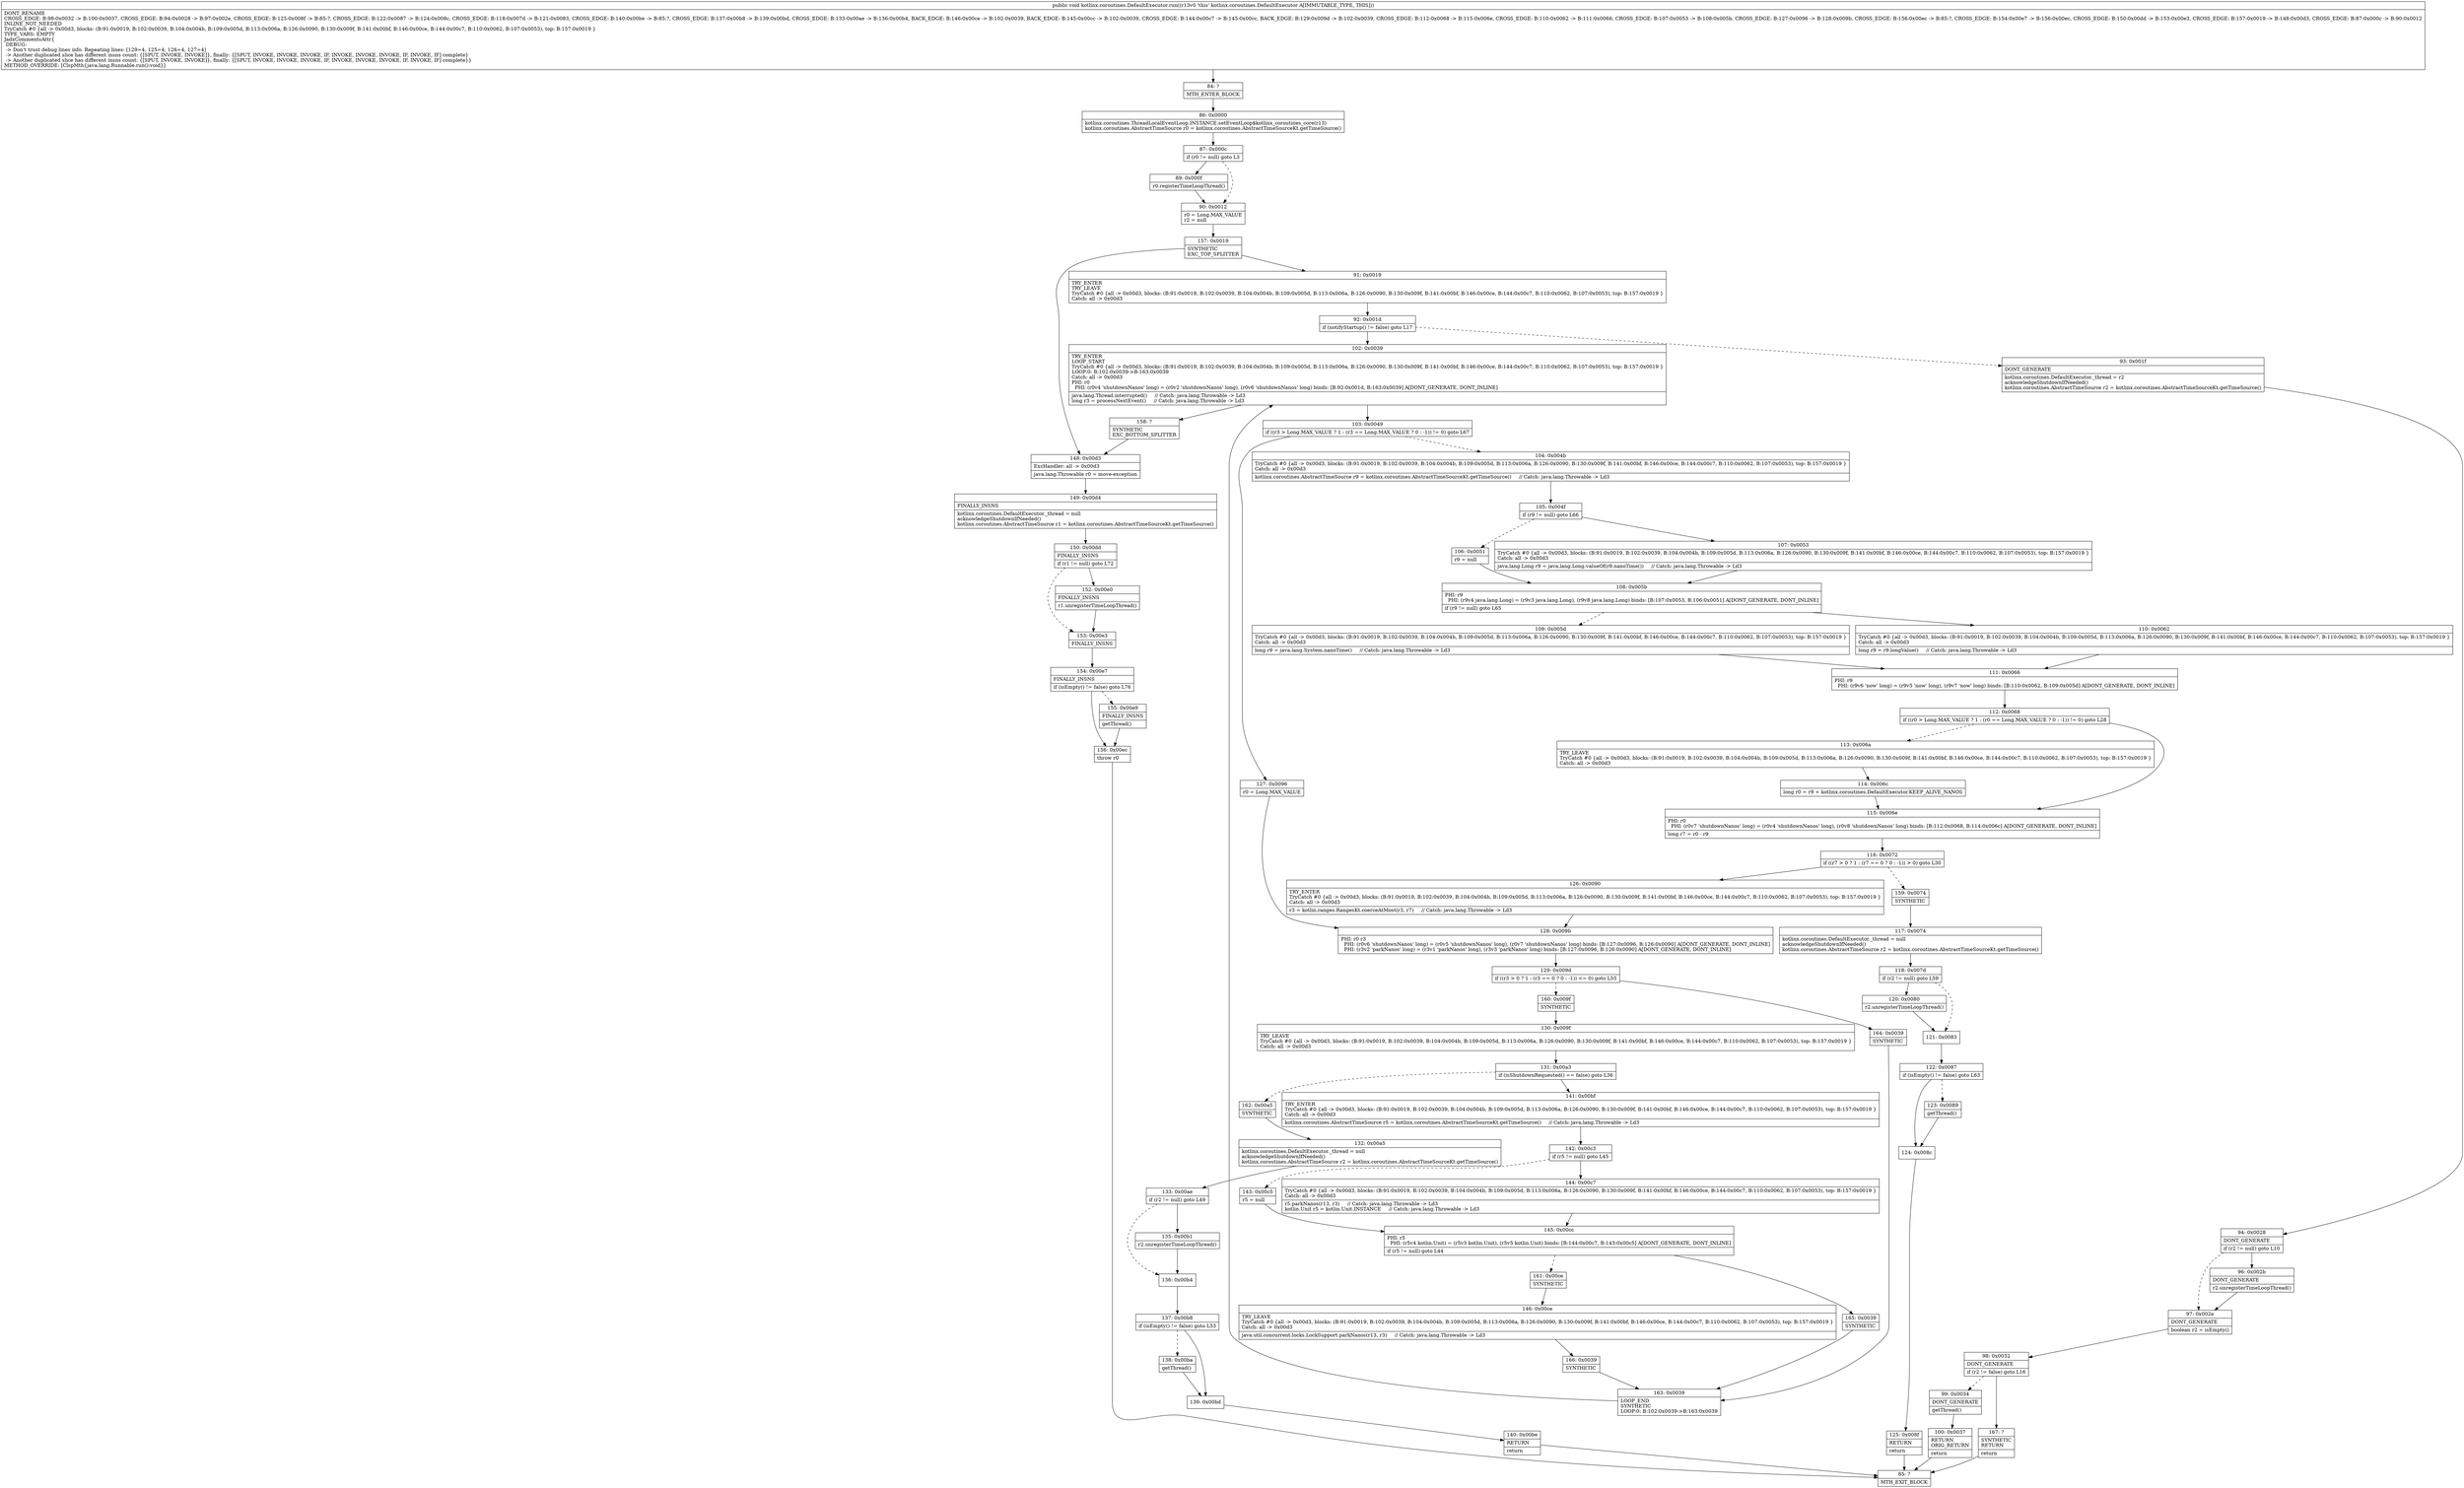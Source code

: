 digraph "CFG forkotlinx.coroutines.DefaultExecutor.run()V" {
Node_84 [shape=record,label="{84\:\ ?|MTH_ENTER_BLOCK\l}"];
Node_86 [shape=record,label="{86\:\ 0x0000|kotlinx.coroutines.ThreadLocalEventLoop.INSTANCE.setEventLoop$kotlinx_coroutines_core(r13)\lkotlinx.coroutines.AbstractTimeSource r0 = kotlinx.coroutines.AbstractTimeSourceKt.getTimeSource()\l}"];
Node_87 [shape=record,label="{87\:\ 0x000c|if (r0 != null) goto L3\l}"];
Node_89 [shape=record,label="{89\:\ 0x000f|r0.registerTimeLoopThread()\l}"];
Node_90 [shape=record,label="{90\:\ 0x0012|r0 = Long.MAX_VALUE\lr2 = null\l}"];
Node_157 [shape=record,label="{157\:\ 0x0019|SYNTHETIC\lEXC_TOP_SPLITTER\l}"];
Node_91 [shape=record,label="{91\:\ 0x0019|TRY_ENTER\lTRY_LEAVE\lTryCatch #0 \{all \-\> 0x00d3, blocks: (B:91:0x0019, B:102:0x0039, B:104:0x004b, B:109:0x005d, B:113:0x006a, B:126:0x0090, B:130:0x009f, B:141:0x00bf, B:146:0x00ce, B:144:0x00c7, B:110:0x0062, B:107:0x0053), top: B:157:0x0019 \}\lCatch: all \-\> 0x00d3\l}"];
Node_92 [shape=record,label="{92\:\ 0x001d|if (notifyStartup() != false) goto L17\l}"];
Node_93 [shape=record,label="{93\:\ 0x001f|DONT_GENERATE\l|kotlinx.coroutines.DefaultExecutor._thread = r2\lacknowledgeShutdownIfNeeded()\lkotlinx.coroutines.AbstractTimeSource r2 = kotlinx.coroutines.AbstractTimeSourceKt.getTimeSource()\l}"];
Node_94 [shape=record,label="{94\:\ 0x0028|DONT_GENERATE\l|if (r2 != null) goto L10\l}"];
Node_96 [shape=record,label="{96\:\ 0x002b|DONT_GENERATE\l|r2.unregisterTimeLoopThread()\l}"];
Node_97 [shape=record,label="{97\:\ 0x002e|DONT_GENERATE\l|boolean r2 = isEmpty()\l}"];
Node_98 [shape=record,label="{98\:\ 0x0032|DONT_GENERATE\l|if (r2 != false) goto L16\l}"];
Node_99 [shape=record,label="{99\:\ 0x0034|DONT_GENERATE\l|getThread()\l}"];
Node_100 [shape=record,label="{100\:\ 0x0037|RETURN\lORIG_RETURN\l|return\l}"];
Node_85 [shape=record,label="{85\:\ ?|MTH_EXIT_BLOCK\l}"];
Node_167 [shape=record,label="{167\:\ ?|SYNTHETIC\lRETURN\l|return\l}"];
Node_102 [shape=record,label="{102\:\ 0x0039|TRY_ENTER\lLOOP_START\lTryCatch #0 \{all \-\> 0x00d3, blocks: (B:91:0x0019, B:102:0x0039, B:104:0x004b, B:109:0x005d, B:113:0x006a, B:126:0x0090, B:130:0x009f, B:141:0x00bf, B:146:0x00ce, B:144:0x00c7, B:110:0x0062, B:107:0x0053), top: B:157:0x0019 \}\lLOOP:0: B:102:0x0039\-\>B:163:0x0039\lCatch: all \-\> 0x00d3\lPHI: r0 \l  PHI: (r0v4 'shutdownNanos' long) = (r0v2 'shutdownNanos' long), (r0v6 'shutdownNanos' long) binds: [B:92:0x001d, B:163:0x0039] A[DONT_GENERATE, DONT_INLINE]\l|java.lang.Thread.interrupted()     \/\/ Catch: java.lang.Throwable \-\> Ld3\llong r3 = processNextEvent()     \/\/ Catch: java.lang.Throwable \-\> Ld3\l}"];
Node_103 [shape=record,label="{103\:\ 0x0049|if ((r3 \> Long.MAX_VALUE ? 1 : (r3 == Long.MAX_VALUE ? 0 : \-1)) != 0) goto L67\l}"];
Node_104 [shape=record,label="{104\:\ 0x004b|TryCatch #0 \{all \-\> 0x00d3, blocks: (B:91:0x0019, B:102:0x0039, B:104:0x004b, B:109:0x005d, B:113:0x006a, B:126:0x0090, B:130:0x009f, B:141:0x00bf, B:146:0x00ce, B:144:0x00c7, B:110:0x0062, B:107:0x0053), top: B:157:0x0019 \}\lCatch: all \-\> 0x00d3\l|kotlinx.coroutines.AbstractTimeSource r9 = kotlinx.coroutines.AbstractTimeSourceKt.getTimeSource()     \/\/ Catch: java.lang.Throwable \-\> Ld3\l}"];
Node_105 [shape=record,label="{105\:\ 0x004f|if (r9 != null) goto L66\l}"];
Node_106 [shape=record,label="{106\:\ 0x0051|r9 = null\l}"];
Node_108 [shape=record,label="{108\:\ 0x005b|PHI: r9 \l  PHI: (r9v4 java.lang.Long) = (r9v3 java.lang.Long), (r9v8 java.lang.Long) binds: [B:107:0x0053, B:106:0x0051] A[DONT_GENERATE, DONT_INLINE]\l|if (r9 != null) goto L65\l}"];
Node_109 [shape=record,label="{109\:\ 0x005d|TryCatch #0 \{all \-\> 0x00d3, blocks: (B:91:0x0019, B:102:0x0039, B:104:0x004b, B:109:0x005d, B:113:0x006a, B:126:0x0090, B:130:0x009f, B:141:0x00bf, B:146:0x00ce, B:144:0x00c7, B:110:0x0062, B:107:0x0053), top: B:157:0x0019 \}\lCatch: all \-\> 0x00d3\l|long r9 = java.lang.System.nanoTime()     \/\/ Catch: java.lang.Throwable \-\> Ld3\l}"];
Node_111 [shape=record,label="{111\:\ 0x0066|PHI: r9 \l  PHI: (r9v6 'now' long) = (r9v5 'now' long), (r9v7 'now' long) binds: [B:110:0x0062, B:109:0x005d] A[DONT_GENERATE, DONT_INLINE]\l}"];
Node_112 [shape=record,label="{112\:\ 0x0068|if ((r0 \> Long.MAX_VALUE ? 1 : (r0 == Long.MAX_VALUE ? 0 : \-1)) != 0) goto L28\l}"];
Node_113 [shape=record,label="{113\:\ 0x006a|TRY_LEAVE\lTryCatch #0 \{all \-\> 0x00d3, blocks: (B:91:0x0019, B:102:0x0039, B:104:0x004b, B:109:0x005d, B:113:0x006a, B:126:0x0090, B:130:0x009f, B:141:0x00bf, B:146:0x00ce, B:144:0x00c7, B:110:0x0062, B:107:0x0053), top: B:157:0x0019 \}\lCatch: all \-\> 0x00d3\l}"];
Node_114 [shape=record,label="{114\:\ 0x006c|long r0 = r9 + kotlinx.coroutines.DefaultExecutor.KEEP_ALIVE_NANOS\l}"];
Node_115 [shape=record,label="{115\:\ 0x006e|PHI: r0 \l  PHI: (r0v7 'shutdownNanos' long) = (r0v4 'shutdownNanos' long), (r0v8 'shutdownNanos' long) binds: [B:112:0x0068, B:114:0x006c] A[DONT_GENERATE, DONT_INLINE]\l|long r7 = r0 \- r9\l}"];
Node_116 [shape=record,label="{116\:\ 0x0072|if ((r7 \> 0 ? 1 : (r7 == 0 ? 0 : \-1)) \> 0) goto L30\l}"];
Node_126 [shape=record,label="{126\:\ 0x0090|TRY_ENTER\lTryCatch #0 \{all \-\> 0x00d3, blocks: (B:91:0x0019, B:102:0x0039, B:104:0x004b, B:109:0x005d, B:113:0x006a, B:126:0x0090, B:130:0x009f, B:141:0x00bf, B:146:0x00ce, B:144:0x00c7, B:110:0x0062, B:107:0x0053), top: B:157:0x0019 \}\lCatch: all \-\> 0x00d3\l|r3 = kotlin.ranges.RangesKt.coerceAtMost(r3, r7)     \/\/ Catch: java.lang.Throwable \-\> Ld3\l}"];
Node_128 [shape=record,label="{128\:\ 0x009b|PHI: r0 r3 \l  PHI: (r0v6 'shutdownNanos' long) = (r0v5 'shutdownNanos' long), (r0v7 'shutdownNanos' long) binds: [B:127:0x0096, B:126:0x0090] A[DONT_GENERATE, DONT_INLINE]\l  PHI: (r3v2 'parkNanos' long) = (r3v1 'parkNanos' long), (r3v3 'parkNanos' long) binds: [B:127:0x0096, B:126:0x0090] A[DONT_GENERATE, DONT_INLINE]\l}"];
Node_129 [shape=record,label="{129\:\ 0x009d|if ((r3 \> 0 ? 1 : (r3 == 0 ? 0 : \-1)) \<= 0) goto L55\l}"];
Node_160 [shape=record,label="{160\:\ 0x009f|SYNTHETIC\l}"];
Node_130 [shape=record,label="{130\:\ 0x009f|TRY_LEAVE\lTryCatch #0 \{all \-\> 0x00d3, blocks: (B:91:0x0019, B:102:0x0039, B:104:0x004b, B:109:0x005d, B:113:0x006a, B:126:0x0090, B:130:0x009f, B:141:0x00bf, B:146:0x00ce, B:144:0x00c7, B:110:0x0062, B:107:0x0053), top: B:157:0x0019 \}\lCatch: all \-\> 0x00d3\l}"];
Node_131 [shape=record,label="{131\:\ 0x00a3|if (isShutdownRequested() == false) goto L36\l}"];
Node_141 [shape=record,label="{141\:\ 0x00bf|TRY_ENTER\lTryCatch #0 \{all \-\> 0x00d3, blocks: (B:91:0x0019, B:102:0x0039, B:104:0x004b, B:109:0x005d, B:113:0x006a, B:126:0x0090, B:130:0x009f, B:141:0x00bf, B:146:0x00ce, B:144:0x00c7, B:110:0x0062, B:107:0x0053), top: B:157:0x0019 \}\lCatch: all \-\> 0x00d3\l|kotlinx.coroutines.AbstractTimeSource r5 = kotlinx.coroutines.AbstractTimeSourceKt.getTimeSource()     \/\/ Catch: java.lang.Throwable \-\> Ld3\l}"];
Node_142 [shape=record,label="{142\:\ 0x00c3|if (r5 != null) goto L45\l}"];
Node_143 [shape=record,label="{143\:\ 0x00c5|r5 = null\l}"];
Node_145 [shape=record,label="{145\:\ 0x00cc|PHI: r5 \l  PHI: (r5v4 kotlin.Unit) = (r5v3 kotlin.Unit), (r5v5 kotlin.Unit) binds: [B:144:0x00c7, B:143:0x00c5] A[DONT_GENERATE, DONT_INLINE]\l|if (r5 != null) goto L44\l}"];
Node_161 [shape=record,label="{161\:\ 0x00ce|SYNTHETIC\l}"];
Node_146 [shape=record,label="{146\:\ 0x00ce|TRY_LEAVE\lTryCatch #0 \{all \-\> 0x00d3, blocks: (B:91:0x0019, B:102:0x0039, B:104:0x004b, B:109:0x005d, B:113:0x006a, B:126:0x0090, B:130:0x009f, B:141:0x00bf, B:146:0x00ce, B:144:0x00c7, B:110:0x0062, B:107:0x0053), top: B:157:0x0019 \}\lCatch: all \-\> 0x00d3\l|java.util.concurrent.locks.LockSupport.parkNanos(r13, r3)     \/\/ Catch: java.lang.Throwable \-\> Ld3\l}"];
Node_166 [shape=record,label="{166\:\ 0x0039|SYNTHETIC\l}"];
Node_163 [shape=record,label="{163\:\ 0x0039|LOOP_END\lSYNTHETIC\lLOOP:0: B:102:0x0039\-\>B:163:0x0039\l}"];
Node_165 [shape=record,label="{165\:\ 0x0039|SYNTHETIC\l}"];
Node_144 [shape=record,label="{144\:\ 0x00c7|TryCatch #0 \{all \-\> 0x00d3, blocks: (B:91:0x0019, B:102:0x0039, B:104:0x004b, B:109:0x005d, B:113:0x006a, B:126:0x0090, B:130:0x009f, B:141:0x00bf, B:146:0x00ce, B:144:0x00c7, B:110:0x0062, B:107:0x0053), top: B:157:0x0019 \}\lCatch: all \-\> 0x00d3\l|r5.parkNanos(r13, r3)     \/\/ Catch: java.lang.Throwable \-\> Ld3\lkotlin.Unit r5 = kotlin.Unit.INSTANCE     \/\/ Catch: java.lang.Throwable \-\> Ld3\l}"];
Node_162 [shape=record,label="{162\:\ 0x00a5|SYNTHETIC\l}"];
Node_132 [shape=record,label="{132\:\ 0x00a5|kotlinx.coroutines.DefaultExecutor._thread = null\lacknowledgeShutdownIfNeeded()\lkotlinx.coroutines.AbstractTimeSource r2 = kotlinx.coroutines.AbstractTimeSourceKt.getTimeSource()\l}"];
Node_133 [shape=record,label="{133\:\ 0x00ae|if (r2 != null) goto L49\l}"];
Node_135 [shape=record,label="{135\:\ 0x00b1|r2.unregisterTimeLoopThread()\l}"];
Node_136 [shape=record,label="{136\:\ 0x00b4}"];
Node_137 [shape=record,label="{137\:\ 0x00b8|if (isEmpty() != false) goto L53\l}"];
Node_138 [shape=record,label="{138\:\ 0x00ba|getThread()\l}"];
Node_139 [shape=record,label="{139\:\ 0x00bd}"];
Node_140 [shape=record,label="{140\:\ 0x00be|RETURN\l|return\l}"];
Node_164 [shape=record,label="{164\:\ 0x0039|SYNTHETIC\l}"];
Node_159 [shape=record,label="{159\:\ 0x0074|SYNTHETIC\l}"];
Node_117 [shape=record,label="{117\:\ 0x0074|kotlinx.coroutines.DefaultExecutor._thread = null\lacknowledgeShutdownIfNeeded()\lkotlinx.coroutines.AbstractTimeSource r2 = kotlinx.coroutines.AbstractTimeSourceKt.getTimeSource()\l}"];
Node_118 [shape=record,label="{118\:\ 0x007d|if (r2 != null) goto L59\l}"];
Node_120 [shape=record,label="{120\:\ 0x0080|r2.unregisterTimeLoopThread()\l}"];
Node_121 [shape=record,label="{121\:\ 0x0083}"];
Node_122 [shape=record,label="{122\:\ 0x0087|if (isEmpty() != false) goto L63\l}"];
Node_123 [shape=record,label="{123\:\ 0x0089|getThread()\l}"];
Node_124 [shape=record,label="{124\:\ 0x008c}"];
Node_125 [shape=record,label="{125\:\ 0x008f|RETURN\l|return\l}"];
Node_110 [shape=record,label="{110\:\ 0x0062|TryCatch #0 \{all \-\> 0x00d3, blocks: (B:91:0x0019, B:102:0x0039, B:104:0x004b, B:109:0x005d, B:113:0x006a, B:126:0x0090, B:130:0x009f, B:141:0x00bf, B:146:0x00ce, B:144:0x00c7, B:110:0x0062, B:107:0x0053), top: B:157:0x0019 \}\lCatch: all \-\> 0x00d3\l|long r9 = r9.longValue()     \/\/ Catch: java.lang.Throwable \-\> Ld3\l}"];
Node_107 [shape=record,label="{107\:\ 0x0053|TryCatch #0 \{all \-\> 0x00d3, blocks: (B:91:0x0019, B:102:0x0039, B:104:0x004b, B:109:0x005d, B:113:0x006a, B:126:0x0090, B:130:0x009f, B:141:0x00bf, B:146:0x00ce, B:144:0x00c7, B:110:0x0062, B:107:0x0053), top: B:157:0x0019 \}\lCatch: all \-\> 0x00d3\l|java.lang.Long r9 = java.lang.Long.valueOf(r9.nanoTime())     \/\/ Catch: java.lang.Throwable \-\> Ld3\l}"];
Node_127 [shape=record,label="{127\:\ 0x0096|r0 = Long.MAX_VALUE\l}"];
Node_158 [shape=record,label="{158\:\ ?|SYNTHETIC\lEXC_BOTTOM_SPLITTER\l}"];
Node_148 [shape=record,label="{148\:\ 0x00d3|ExcHandler: all \-\> 0x00d3\l|java.lang.Throwable r0 = move\-exception\l}"];
Node_149 [shape=record,label="{149\:\ 0x00d4|FINALLY_INSNS\l|kotlinx.coroutines.DefaultExecutor._thread = null\lacknowledgeShutdownIfNeeded()\lkotlinx.coroutines.AbstractTimeSource r1 = kotlinx.coroutines.AbstractTimeSourceKt.getTimeSource()\l}"];
Node_150 [shape=record,label="{150\:\ 0x00dd|FINALLY_INSNS\l|if (r1 != null) goto L72\l}"];
Node_152 [shape=record,label="{152\:\ 0x00e0|FINALLY_INSNS\l|r1.unregisterTimeLoopThread()\l}"];
Node_153 [shape=record,label="{153\:\ 0x00e3|FINALLY_INSNS\l}"];
Node_154 [shape=record,label="{154\:\ 0x00e7|FINALLY_INSNS\l|if (isEmpty() != false) goto L76\l}"];
Node_155 [shape=record,label="{155\:\ 0x00e9|FINALLY_INSNS\l|getThread()\l}"];
Node_156 [shape=record,label="{156\:\ 0x00ec|throw r0\l}"];
MethodNode[shape=record,label="{public void kotlinx.coroutines.DefaultExecutor.run((r13v0 'this' kotlinx.coroutines.DefaultExecutor A[IMMUTABLE_TYPE, THIS]))  | DONT_RENAME\lCROSS_EDGE: B:98:0x0032 \-\> B:100:0x0037, CROSS_EDGE: B:94:0x0028 \-\> B:97:0x002e, CROSS_EDGE: B:125:0x008f \-\> B:85:?, CROSS_EDGE: B:122:0x0087 \-\> B:124:0x008c, CROSS_EDGE: B:118:0x007d \-\> B:121:0x0083, CROSS_EDGE: B:140:0x00be \-\> B:85:?, CROSS_EDGE: B:137:0x00b8 \-\> B:139:0x00bd, CROSS_EDGE: B:133:0x00ae \-\> B:136:0x00b4, BACK_EDGE: B:146:0x00ce \-\> B:102:0x0039, BACK_EDGE: B:145:0x00cc \-\> B:102:0x0039, CROSS_EDGE: B:144:0x00c7 \-\> B:145:0x00cc, BACK_EDGE: B:129:0x009d \-\> B:102:0x0039, CROSS_EDGE: B:112:0x0068 \-\> B:115:0x006e, CROSS_EDGE: B:110:0x0062 \-\> B:111:0x0066, CROSS_EDGE: B:107:0x0053 \-\> B:108:0x005b, CROSS_EDGE: B:127:0x0096 \-\> B:128:0x009b, CROSS_EDGE: B:156:0x00ec \-\> B:85:?, CROSS_EDGE: B:154:0x00e7 \-\> B:156:0x00ec, CROSS_EDGE: B:150:0x00dd \-\> B:153:0x00e3, CROSS_EDGE: B:157:0x0019 \-\> B:148:0x00d3, CROSS_EDGE: B:87:0x000c \-\> B:90:0x0012\lINLINE_NOT_NEEDED\lTryCatch #0 \{all \-\> 0x00d3, blocks: (B:91:0x0019, B:102:0x0039, B:104:0x004b, B:109:0x005d, B:113:0x006a, B:126:0x0090, B:130:0x009f, B:141:0x00bf, B:146:0x00ce, B:144:0x00c7, B:110:0x0062, B:107:0x0053), top: B:157:0x0019 \}\lTYPE_VARS: EMPTY\lJadxCommentsAttr\{\l DEBUG: \l \-\> Don't trust debug lines info. Repeating lines: [129=4, 125=4, 126=4, 127=4]\l \-\> Another duplicated slice has different insns count: \{[SPUT, INVOKE, INVOKE]\}, finally: \{[SPUT, INVOKE, INVOKE, INVOKE, IF, INVOKE, INVOKE, INVOKE, IF, INVOKE, IF] complete\}\l \-\> Another duplicated slice has different insns count: \{[SPUT, INVOKE, INVOKE]\}, finally: \{[SPUT, INVOKE, INVOKE, INVOKE, IF, INVOKE, INVOKE, INVOKE, IF, INVOKE, IF] complete\}\}\lMETHOD_OVERRIDE: [ClspMth\{java.lang.Runnable.run():void\}]\l}"];
MethodNode -> Node_84;Node_84 -> Node_86;
Node_86 -> Node_87;
Node_87 -> Node_89;
Node_87 -> Node_90[style=dashed];
Node_89 -> Node_90;
Node_90 -> Node_157;
Node_157 -> Node_91;
Node_157 -> Node_148;
Node_91 -> Node_92;
Node_92 -> Node_93[style=dashed];
Node_92 -> Node_102;
Node_93 -> Node_94;
Node_94 -> Node_96;
Node_94 -> Node_97[style=dashed];
Node_96 -> Node_97;
Node_97 -> Node_98;
Node_98 -> Node_99[style=dashed];
Node_98 -> Node_167;
Node_99 -> Node_100;
Node_100 -> Node_85;
Node_167 -> Node_85;
Node_102 -> Node_103;
Node_102 -> Node_158;
Node_103 -> Node_104[style=dashed];
Node_103 -> Node_127;
Node_104 -> Node_105;
Node_105 -> Node_106[style=dashed];
Node_105 -> Node_107;
Node_106 -> Node_108;
Node_108 -> Node_109[style=dashed];
Node_108 -> Node_110;
Node_109 -> Node_111;
Node_111 -> Node_112;
Node_112 -> Node_113[style=dashed];
Node_112 -> Node_115;
Node_113 -> Node_114;
Node_114 -> Node_115;
Node_115 -> Node_116;
Node_116 -> Node_126;
Node_116 -> Node_159[style=dashed];
Node_126 -> Node_128;
Node_128 -> Node_129;
Node_129 -> Node_160[style=dashed];
Node_129 -> Node_164;
Node_160 -> Node_130;
Node_130 -> Node_131;
Node_131 -> Node_141;
Node_131 -> Node_162[style=dashed];
Node_141 -> Node_142;
Node_142 -> Node_143[style=dashed];
Node_142 -> Node_144;
Node_143 -> Node_145;
Node_145 -> Node_161[style=dashed];
Node_145 -> Node_165;
Node_161 -> Node_146;
Node_146 -> Node_166;
Node_166 -> Node_163;
Node_163 -> Node_102;
Node_165 -> Node_163;
Node_144 -> Node_145;
Node_162 -> Node_132;
Node_132 -> Node_133;
Node_133 -> Node_135;
Node_133 -> Node_136[style=dashed];
Node_135 -> Node_136;
Node_136 -> Node_137;
Node_137 -> Node_138[style=dashed];
Node_137 -> Node_139;
Node_138 -> Node_139;
Node_139 -> Node_140;
Node_140 -> Node_85;
Node_164 -> Node_163;
Node_159 -> Node_117;
Node_117 -> Node_118;
Node_118 -> Node_120;
Node_118 -> Node_121[style=dashed];
Node_120 -> Node_121;
Node_121 -> Node_122;
Node_122 -> Node_123[style=dashed];
Node_122 -> Node_124;
Node_123 -> Node_124;
Node_124 -> Node_125;
Node_125 -> Node_85;
Node_110 -> Node_111;
Node_107 -> Node_108;
Node_127 -> Node_128;
Node_158 -> Node_148;
Node_148 -> Node_149;
Node_149 -> Node_150;
Node_150 -> Node_152;
Node_150 -> Node_153[style=dashed];
Node_152 -> Node_153;
Node_153 -> Node_154;
Node_154 -> Node_155[style=dashed];
Node_154 -> Node_156;
Node_155 -> Node_156;
Node_156 -> Node_85;
}

